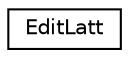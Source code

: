 digraph G
{
  edge [fontname="Helvetica",fontsize="10",labelfontname="Helvetica",labelfontsize="10"];
  node [fontname="Helvetica",fontsize="10",shape=record];
  rankdir=LR;
  Node1 [label="EditLatt",height=0.2,width=0.4,color="black", fillcolor="white", style="filled",URL="$d5/d06/structEditLatt.html"];
}
